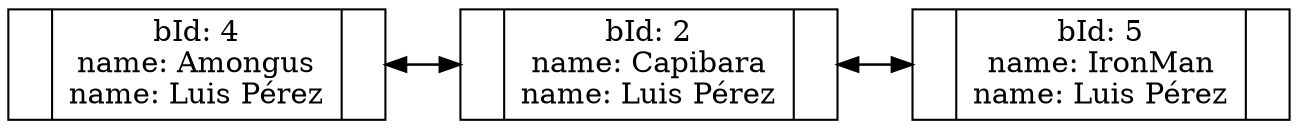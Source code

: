 digraph G {
            rankdir=LR;
            node[shape=record, height=.1]
        nodo1[label="{<f1>|bId: 4\nname: Amongus\nname: Luis Pérez\n|<f2>}"];
nodo2[label="{<f1>|bId: 2\nname: Capibara\nname: Luis Pérez\n|<f2>}"];
nodo3[label="{<f1>|bId: 5\nname: IronMan\nname: Luis Pérez\n|<f2>}"];
nodo1:f2 -> nodo2:f1;
nodo2:f1 -> nodo1:f2;
nodo2:f2 -> nodo3:f1;
nodo3:f1 -> nodo2:f2;
}
